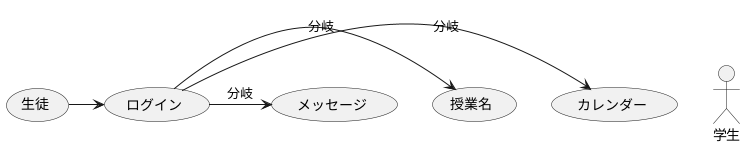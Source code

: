 @startuml
actor "学生" as student

(生徒) -> (ログイン)
(ログイン) -> (カレンダー) : 分岐
(ログイン) -> (授業名) : 分岐
(ログイン) -> (メッセージ) : 分岐

@enduml
